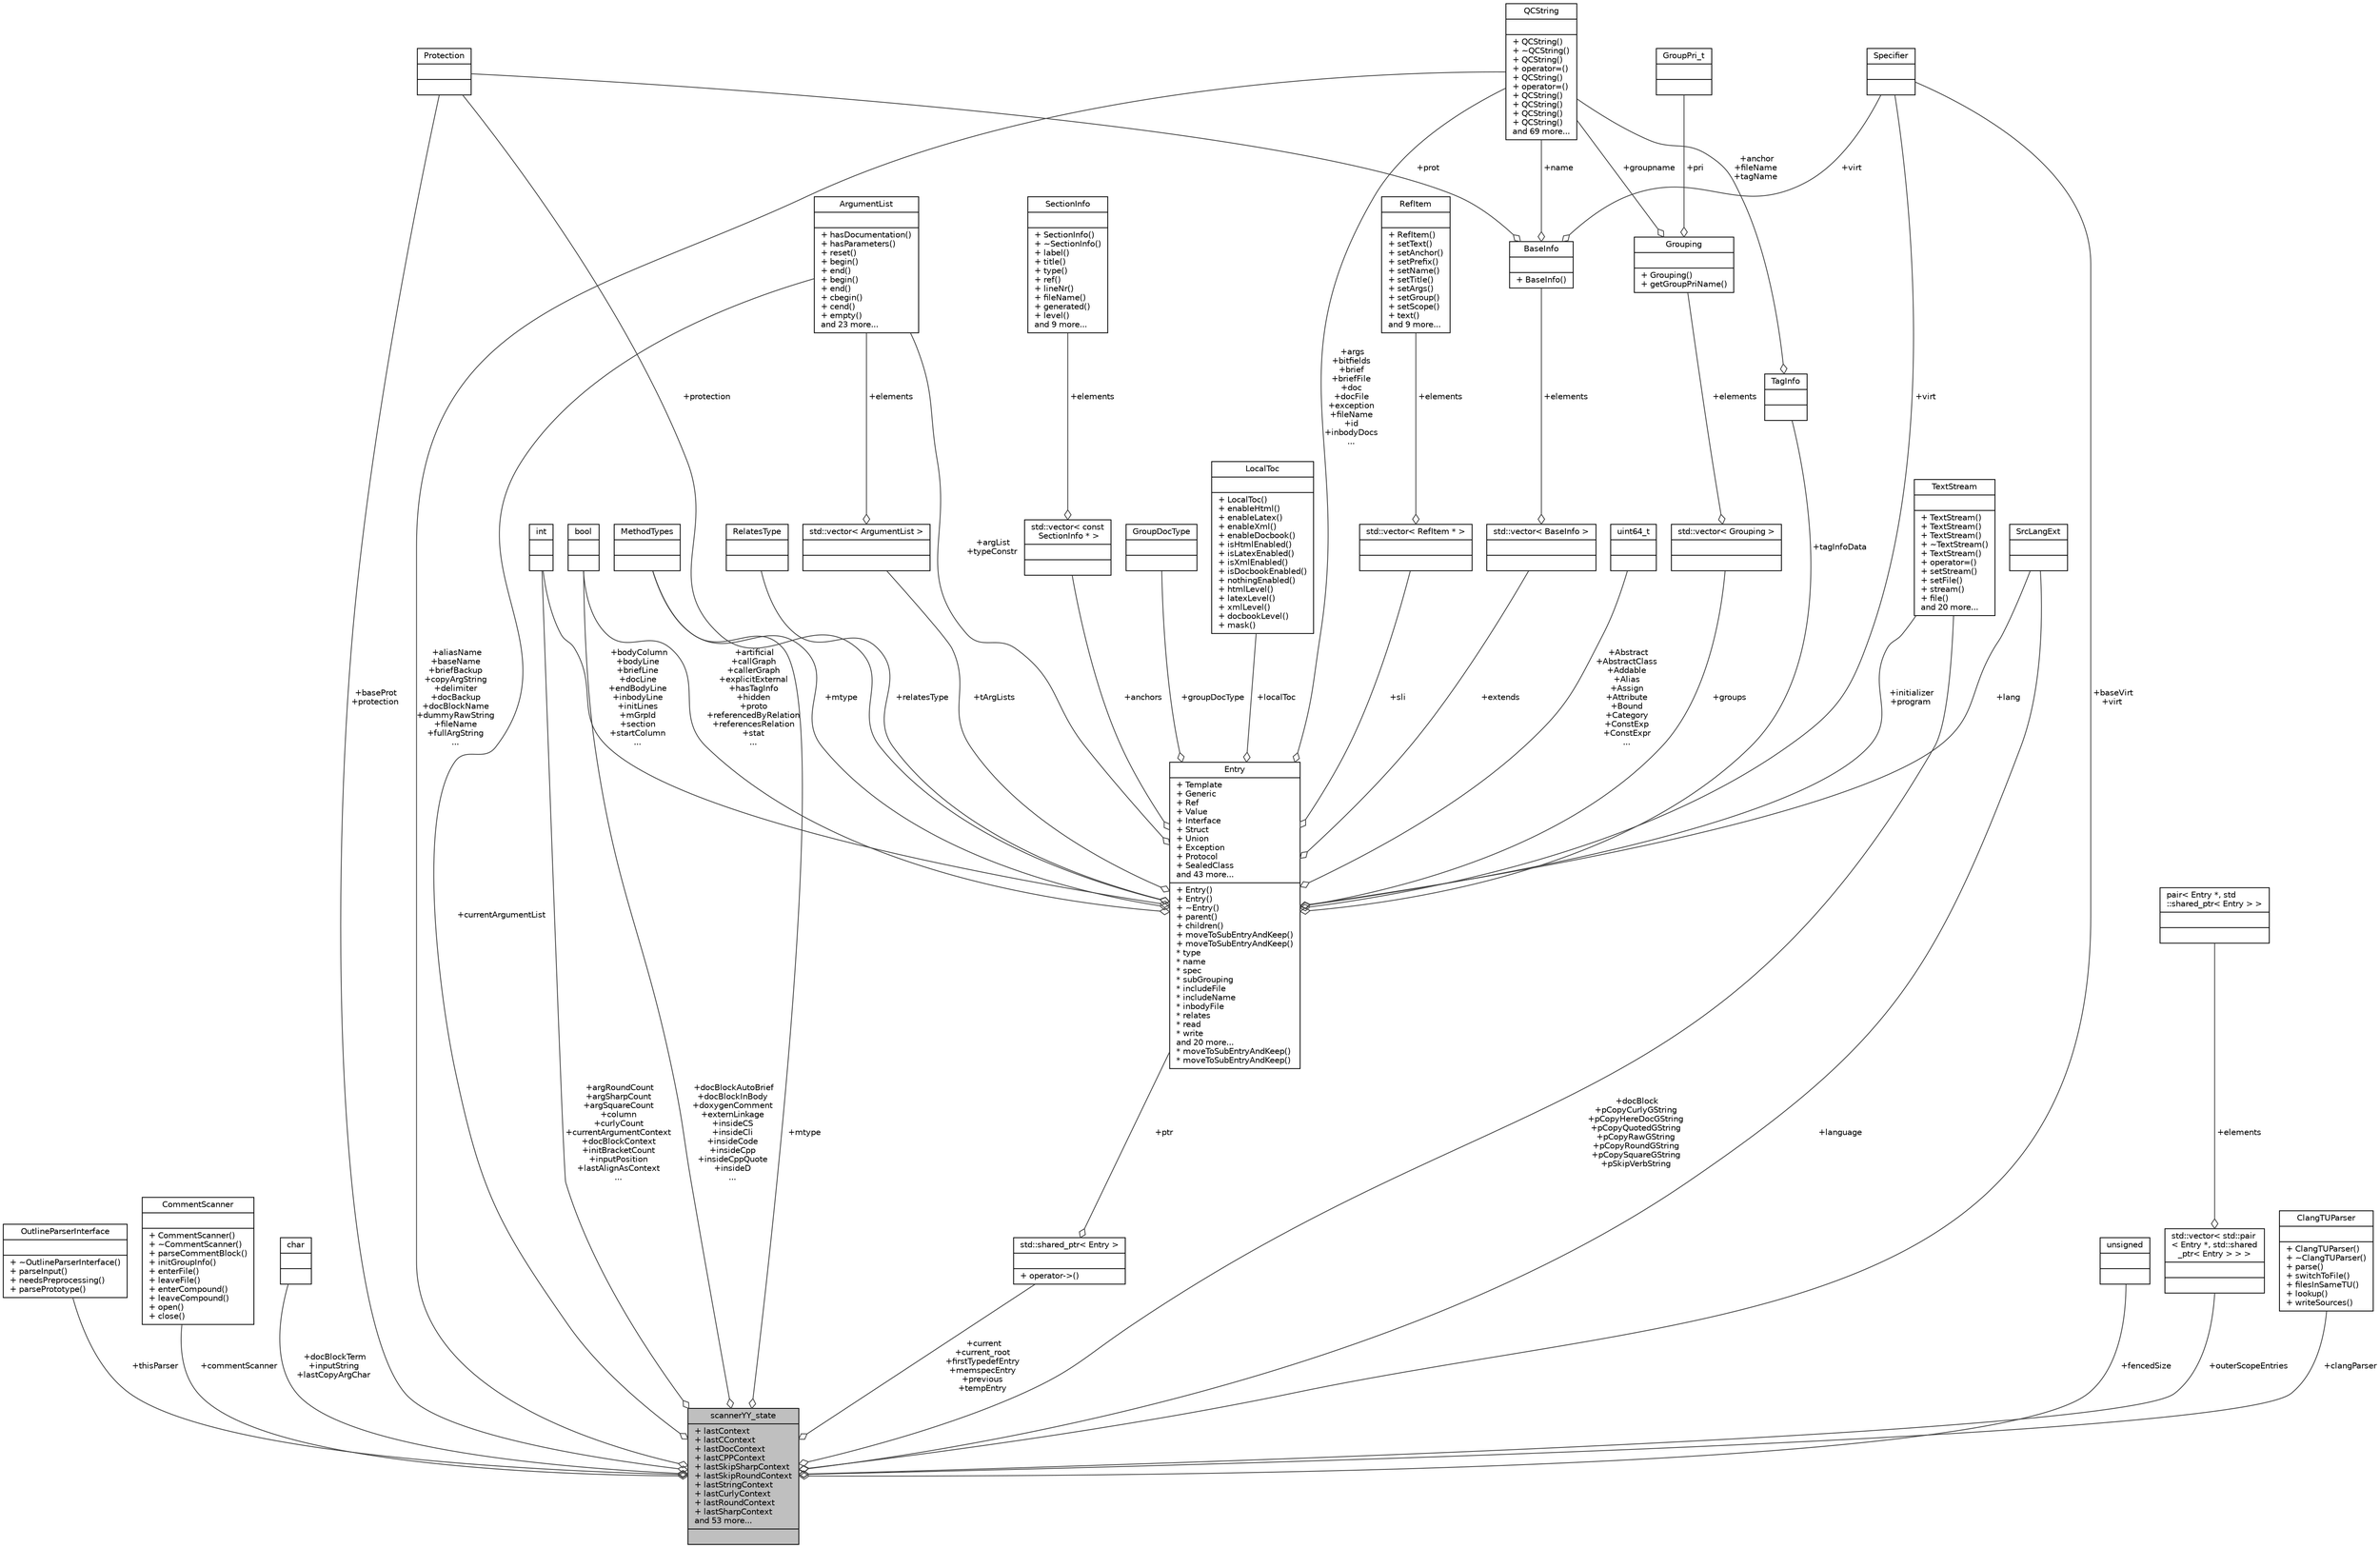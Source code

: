 digraph "scannerYY_state"
{
 // LATEX_PDF_SIZE
  edge [fontname="Helvetica",fontsize="10",labelfontname="Helvetica",labelfontsize="10"];
  node [fontname="Helvetica",fontsize="10",shape=record];
  Node1 [label="{scannerYY_state\n|+ lastContext\l+ lastCContext\l+ lastDocContext\l+ lastCPPContext\l+ lastSkipSharpContext\l+ lastSkipRoundContext\l+ lastStringContext\l+ lastCurlyContext\l+ lastRoundContext\l+ lastSharpContext\land 53 more...\l|}",height=0.2,width=0.4,color="black", fillcolor="grey75", style="filled", fontcolor="black",tooltip=" "];
  Node2 -> Node1 [color="grey25",fontsize="10",style="solid",label=" +thisParser" ,arrowhead="odiamond",fontname="Helvetica"];
  Node2 [label="{OutlineParserInterface\n||+ ~OutlineParserInterface()\l+ parseInput()\l+ needsPreprocessing()\l+ parsePrototype()\l}",height=0.2,width=0.4,color="black", fillcolor="white", style="filled",URL="$classOutlineParserInterface.html",tooltip="Abstract interface for outline parsers."];
  Node3 -> Node1 [color="grey25",fontsize="10",style="solid",label=" +commentScanner" ,arrowhead="odiamond",fontname="Helvetica"];
  Node3 [label="{CommentScanner\n||+ CommentScanner()\l+ ~CommentScanner()\l+ parseCommentBlock()\l+ initGroupInfo()\l+ enterFile()\l+ leaveFile()\l+ enterCompound()\l+ leaveCompound()\l+ open()\l+ close()\l}",height=0.2,width=0.4,color="black", fillcolor="white", style="filled",URL="$classCommentScanner.html",tooltip=" "];
  Node4 -> Node1 [color="grey25",fontsize="10",style="solid",label=" +docBlockTerm\n+inputString\n+lastCopyArgChar" ,arrowhead="odiamond",fontname="Helvetica"];
  Node4 [label="{char\n||}",height=0.2,width=0.4,color="black", fillcolor="white", style="filled",tooltip=" "];
  Node5 -> Node1 [color="grey25",fontsize="10",style="solid",label=" +argRoundCount\n+argSharpCount\n+argSquareCount\n+column\n+curlyCount\n+currentArgumentContext\n+docBlockContext\n+initBracketCount\n+inputPosition\n+lastAlignAsContext\n..." ,arrowhead="odiamond",fontname="Helvetica"];
  Node5 [label="{int\n||}",height=0.2,width=0.4,color="black", fillcolor="white", style="filled",URL="$classint.html",tooltip=" "];
  Node6 -> Node1 [color="grey25",fontsize="10",style="solid",label=" +baseProt\n+protection" ,arrowhead="odiamond",fontname="Helvetica"];
  Node6 [label="{Protection\n||}",height=0.2,width=0.4,color="black", fillcolor="white", style="filled",tooltip=" "];
  Node7 -> Node1 [color="grey25",fontsize="10",style="solid",label=" +current\n+current_root\n+firstTypedefEntry\n+memspecEntry\n+previous\n+tempEntry" ,arrowhead="odiamond",fontname="Helvetica"];
  Node7 [label="{std::shared_ptr\< Entry \>\n||+ operator-\>()\l}",height=0.2,width=0.4,color="black", fillcolor="white", style="filled",tooltip=" "];
  Node8 -> Node7 [color="grey25",fontsize="10",style="solid",label=" +ptr" ,arrowhead="odiamond",fontname="Helvetica"];
  Node8 [label="{Entry\n|+ Template\l+ Generic\l+ Ref\l+ Value\l+ Interface\l+ Struct\l+ Union\l+ Exception\l+ Protocol\l+ SealedClass\land 43 more...\l|+ Entry()\l+ Entry()\l+ ~Entry()\l+ parent()\l+ children()\l+ moveToSubEntryAndKeep()\l+ moveToSubEntryAndKeep()\l* type\l* name\l* spec\l* subGrouping\l* includeFile\l* includeName\l* inbodyFile\l* relates\l* read\l* write\land 20 more...\l* moveToSubEntryAndKeep()\l* moveToSubEntryAndKeep()\l}",height=0.2,width=0.4,color="black", fillcolor="white", style="filled",URL="$classEntry.html",tooltip=" "];
  Node9 -> Node8 [color="grey25",fontsize="10",style="solid",label=" +Abstract\n+AbstractClass\n+Addable\n+Alias\n+Assign\n+Attribute\n+Bound\n+Category\n+ConstExp\n+ConstExpr\n..." ,arrowhead="odiamond",fontname="Helvetica"];
  Node9 [label="{uint64_t\n||}",height=0.2,width=0.4,color="black", fillcolor="white", style="filled",tooltip=" "];
  Node5 -> Node8 [color="grey25",fontsize="10",style="solid",label=" +bodyColumn\n+bodyLine\n+briefLine\n+docLine\n+endBodyLine\n+inbodyLine\n+initLines\n+mGrpId\n+section\n+startColumn\n..." ,arrowhead="odiamond",fontname="Helvetica"];
  Node10 -> Node8 [color="grey25",fontsize="10",style="solid",label=" +args\n+bitfields\n+brief\n+briefFile\n+doc\n+docFile\n+exception\n+fileName\n+id\n+inbodyDocs\n..." ,arrowhead="odiamond",fontname="Helvetica"];
  Node10 [label="{QCString\n||+ QCString()\l+ ~QCString()\l+ QCString()\l+ operator=()\l+ QCString()\l+ operator=()\l+ QCString()\l+ QCString()\l+ QCString()\l+ QCString()\land 69 more...\l}",height=0.2,width=0.4,color="black", fillcolor="white", style="filled",URL="$classQCString.html",tooltip=" "];
  Node11 -> Node8 [color="grey25",fontsize="10",style="solid",label=" +artificial\n+callGraph\n+callerGraph\n+explicitExternal\n+hasTagInfo\n+hidden\n+proto\n+referencedByRelation\n+referencesRelation\n+stat\n..." ,arrowhead="odiamond",fontname="Helvetica"];
  Node11 [label="{bool\n||}",height=0.2,width=0.4,color="black", fillcolor="white", style="filled",tooltip=" "];
  Node12 -> Node8 [color="grey25",fontsize="10",style="solid",label=" +tagInfoData" ,arrowhead="odiamond",fontname="Helvetica"];
  Node12 [label="{TagInfo\n||}",height=0.2,width=0.4,color="black", fillcolor="white", style="filled",URL="$structTagInfo.html",tooltip=" "];
  Node10 -> Node12 [color="grey25",fontsize="10",style="solid",label=" +anchor\n+fileName\n+tagName" ,arrowhead="odiamond",fontname="Helvetica"];
  Node6 -> Node8 [color="grey25",fontsize="10",style="solid",label=" +protection" ,arrowhead="odiamond",fontname="Helvetica"];
  Node13 -> Node8 [color="grey25",fontsize="10",style="solid",label=" +mtype" ,arrowhead="odiamond",fontname="Helvetica"];
  Node13 [label="{MethodTypes\n||}",height=0.2,width=0.4,color="black", fillcolor="white", style="filled",tooltip=" "];
  Node14 -> Node8 [color="grey25",fontsize="10",style="solid",label=" +virt" ,arrowhead="odiamond",fontname="Helvetica"];
  Node14 [label="{Specifier\n||}",height=0.2,width=0.4,color="black", fillcolor="white", style="filled",tooltip=" "];
  Node15 -> Node8 [color="grey25",fontsize="10",style="solid",label=" +argList\n+typeConstr" ,arrowhead="odiamond",fontname="Helvetica"];
  Node15 [label="{ArgumentList\n||+ hasDocumentation()\l+ hasParameters()\l+ reset()\l+ begin()\l+ end()\l+ begin()\l+ end()\l+ cbegin()\l+ cend()\l+ empty()\land 23 more...\l}",height=0.2,width=0.4,color="black", fillcolor="white", style="filled",URL="$classArgumentList.html",tooltip="This class represents an function or template argument list."];
  Node16 -> Node8 [color="grey25",fontsize="10",style="solid",label=" +tArgLists" ,arrowhead="odiamond",fontname="Helvetica"];
  Node16 [label="{std::vector\< ArgumentList \>\n||}",height=0.2,width=0.4,color="black", fillcolor="white", style="filled",tooltip=" "];
  Node15 -> Node16 [color="grey25",fontsize="10",style="solid",label=" +elements" ,arrowhead="odiamond",fontname="Helvetica"];
  Node17 -> Node8 [color="grey25",fontsize="10",style="solid",label=" +initializer\n+program" ,arrowhead="odiamond",fontname="Helvetica"];
  Node17 [label="{TextStream\n||+ TextStream()\l+ TextStream()\l+ TextStream()\l+ ~TextStream()\l+ TextStream()\l+ operator=()\l+ setStream()\l+ setFile()\l+ stream()\l+ file()\land 20 more...\l}",height=0.2,width=0.4,color="black", fillcolor="white", style="filled",URL="$classTextStream.html",tooltip="Text streaming class that buffers data."];
  Node18 -> Node8 [color="grey25",fontsize="10",style="solid",label=" +relatesType" ,arrowhead="odiamond",fontname="Helvetica"];
  Node18 [label="{RelatesType\n||}",height=0.2,width=0.4,color="black", fillcolor="white", style="filled",tooltip=" "];
  Node19 -> Node8 [color="grey25",fontsize="10",style="solid",label=" +extends" ,arrowhead="odiamond",fontname="Helvetica"];
  Node19 [label="{std::vector\< BaseInfo \>\n||}",height=0.2,width=0.4,color="black", fillcolor="white", style="filled",tooltip=" "];
  Node20 -> Node19 [color="grey25",fontsize="10",style="solid",label=" +elements" ,arrowhead="odiamond",fontname="Helvetica"];
  Node20 [label="{BaseInfo\n||+ BaseInfo()\l}",height=0.2,width=0.4,color="black", fillcolor="white", style="filled",URL="$structBaseInfo.html",tooltip=" "];
  Node10 -> Node20 [color="grey25",fontsize="10",style="solid",label=" +name" ,arrowhead="odiamond",fontname="Helvetica"];
  Node6 -> Node20 [color="grey25",fontsize="10",style="solid",label=" +prot" ,arrowhead="odiamond",fontname="Helvetica"];
  Node14 -> Node20 [color="grey25",fontsize="10",style="solid",label=" +virt" ,arrowhead="odiamond",fontname="Helvetica"];
  Node21 -> Node8 [color="grey25",fontsize="10",style="solid",label=" +groups" ,arrowhead="odiamond",fontname="Helvetica"];
  Node21 [label="{std::vector\< Grouping \>\n||}",height=0.2,width=0.4,color="black", fillcolor="white", style="filled",tooltip=" "];
  Node22 -> Node21 [color="grey25",fontsize="10",style="solid",label=" +elements" ,arrowhead="odiamond",fontname="Helvetica"];
  Node22 [label="{Grouping\n||+ Grouping()\l+ getGroupPriName()\l}",height=0.2,width=0.4,color="black", fillcolor="white", style="filled",URL="$structGrouping.html",tooltip=" "];
  Node10 -> Node22 [color="grey25",fontsize="10",style="solid",label=" +groupname" ,arrowhead="odiamond",fontname="Helvetica"];
  Node23 -> Node22 [color="grey25",fontsize="10",style="solid",label=" +pri" ,arrowhead="odiamond",fontname="Helvetica"];
  Node23 [label="{GroupPri_t\n||}",height=0.2,width=0.4,color="black", fillcolor="white", style="filled",tooltip=" "];
  Node24 -> Node8 [color="grey25",fontsize="10",style="solid",label=" +anchors" ,arrowhead="odiamond",fontname="Helvetica"];
  Node24 [label="{std::vector\< const\l SectionInfo * \>\n||}",height=0.2,width=0.4,color="black", fillcolor="white", style="filled",tooltip=" "];
  Node25 -> Node24 [color="grey25",fontsize="10",style="solid",label=" +elements" ,arrowhead="odiamond",fontname="Helvetica"];
  Node25 [label="{SectionInfo\n||+ SectionInfo()\l+ ~SectionInfo()\l+ label()\l+ title()\l+ type()\l+ ref()\l+ lineNr()\l+ fileName()\l+ generated()\l+ level()\land 9 more...\l}",height=0.2,width=0.4,color="black", fillcolor="white", style="filled",URL="$classSectionInfo.html",tooltip="class that provide information about a section."];
  Node26 -> Node8 [color="grey25",fontsize="10",style="solid",label=" +sli" ,arrowhead="odiamond",fontname="Helvetica"];
  Node26 [label="{std::vector\< RefItem * \>\n||}",height=0.2,width=0.4,color="black", fillcolor="white", style="filled",tooltip=" "];
  Node27 -> Node26 [color="grey25",fontsize="10",style="solid",label=" +elements" ,arrowhead="odiamond",fontname="Helvetica"];
  Node27 [label="{RefItem\n||+ RefItem()\l+ setText()\l+ setAnchor()\l+ setPrefix()\l+ setName()\l+ setTitle()\l+ setArgs()\l+ setGroup()\l+ setScope()\l+ text()\land 9 more...\l}",height=0.2,width=0.4,color="black", fillcolor="white", style="filled",URL="$classRefItem.html",tooltip=" "];
  Node28 -> Node8 [color="grey25",fontsize="10",style="solid",label=" +lang" ,arrowhead="odiamond",fontname="Helvetica"];
  Node28 [label="{SrcLangExt\n||}",height=0.2,width=0.4,color="black", fillcolor="white", style="filled",tooltip=" "];
  Node29 -> Node8 [color="grey25",fontsize="10",style="solid",label=" +groupDocType" ,arrowhead="odiamond",fontname="Helvetica"];
  Node29 [label="{GroupDocType\n||}",height=0.2,width=0.4,color="black", fillcolor="white", style="filled",tooltip=" "];
  Node30 -> Node8 [color="grey25",fontsize="10",style="solid",label=" +localToc" ,arrowhead="odiamond",fontname="Helvetica"];
  Node30 [label="{LocalToc\n||+ LocalToc()\l+ enableHtml()\l+ enableLatex()\l+ enableXml()\l+ enableDocbook()\l+ isHtmlEnabled()\l+ isLatexEnabled()\l+ isXmlEnabled()\l+ isDocbookEnabled()\l+ nothingEnabled()\l+ htmlLevel()\l+ latexLevel()\l+ xmlLevel()\l+ docbookLevel()\l+ mask()\l}",height=0.2,width=0.4,color="black", fillcolor="white", style="filled",URL="$classLocalToc.html",tooltip=" "];
  Node10 -> Node1 [color="grey25",fontsize="10",style="solid",label=" +aliasName\n+baseName\n+briefBackup\n+copyArgString\n+delimiter\n+docBackup\n+docBlockName\n+dummyRawString\n+fileName\n+fullArgString\n..." ,arrowhead="odiamond",fontname="Helvetica"];
  Node13 -> Node1 [color="grey25",fontsize="10",style="solid",label=" +mtype" ,arrowhead="odiamond",fontname="Helvetica"];
  Node11 -> Node1 [color="grey25",fontsize="10",style="solid",label=" +docBlockAutoBrief\n+docBlockInBody\n+doxygenComment\n+externLinkage\n+insideCS\n+insideCli\n+insideCode\n+insideCpp\n+insideCppQuote\n+insideD\n..." ,arrowhead="odiamond",fontname="Helvetica"];
  Node14 -> Node1 [color="grey25",fontsize="10",style="solid",label=" +baseVirt\n+virt" ,arrowhead="odiamond",fontname="Helvetica"];
  Node28 -> Node1 [color="grey25",fontsize="10",style="solid",label=" +language" ,arrowhead="odiamond",fontname="Helvetica"];
  Node15 -> Node1 [color="grey25",fontsize="10",style="solid",label=" +currentArgumentList" ,arrowhead="odiamond",fontname="Helvetica"];
  Node17 -> Node1 [color="grey25",fontsize="10",style="solid",label=" +docBlock\n+pCopyCurlyGString\n+pCopyHereDocGString\n+pCopyQuotedGString\n+pCopyRawGString\n+pCopyRoundGString\n+pCopySquareGString\n+pSkipVerbString" ,arrowhead="odiamond",fontname="Helvetica"];
  Node31 -> Node1 [color="grey25",fontsize="10",style="solid",label=" +fencedSize" ,arrowhead="odiamond",fontname="Helvetica"];
  Node31 [label="{unsigned\n||}",height=0.2,width=0.4,color="black", fillcolor="white", style="filled",tooltip=" "];
  Node32 -> Node1 [color="grey25",fontsize="10",style="solid",label=" +outerScopeEntries" ,arrowhead="odiamond",fontname="Helvetica"];
  Node32 [label="{std::vector\< std::pair\l\< Entry *, std::shared\l_ptr\< Entry \> \> \>\n||}",height=0.2,width=0.4,color="black", fillcolor="white", style="filled",tooltip=" "];
  Node33 -> Node32 [color="grey25",fontsize="10",style="solid",label=" +elements" ,arrowhead="odiamond",fontname="Helvetica"];
  Node33 [label="{pair\< Entry *, std\l::shared_ptr\< Entry \> \>\n||}",height=0.2,width=0.4,color="black", fillcolor="white", style="filled",tooltip=" "];
  Node34 -> Node1 [color="grey25",fontsize="10",style="solid",label=" +clangParser" ,arrowhead="odiamond",fontname="Helvetica"];
  Node34 [label="{ClangTUParser\n||+ ClangTUParser()\l+ ~ClangTUParser()\l+ parse()\l+ switchToFile()\l+ filesInSameTU()\l+ lookup()\l+ writeSources()\l}",height=0.2,width=0.4,color="black", fillcolor="white", style="filled",URL="$classClangTUParser.html",tooltip="Clang parser object for a single translation unit, which consists of a source file and the directly o..."];
}
